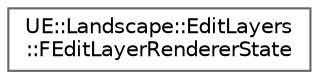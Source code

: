 digraph "Graphical Class Hierarchy"
{
 // INTERACTIVE_SVG=YES
 // LATEX_PDF_SIZE
  bgcolor="transparent";
  edge [fontname=Helvetica,fontsize=10,labelfontname=Helvetica,labelfontsize=10];
  node [fontname=Helvetica,fontsize=10,shape=box,height=0.2,width=0.4];
  rankdir="LR";
  Node0 [id="Node000000",label="UE::Landscape::EditLayers\l::FEditLayerRendererState",height=0.2,width=0.4,color="grey40", fillcolor="white", style="filled",URL="$da/dfc/classUE_1_1Landscape_1_1EditLayers_1_1FEditLayerRendererState.html",tooltip="FEditLayerRendererState describes the entire state of an edit layer renderer : what it is capable of ..."];
}
